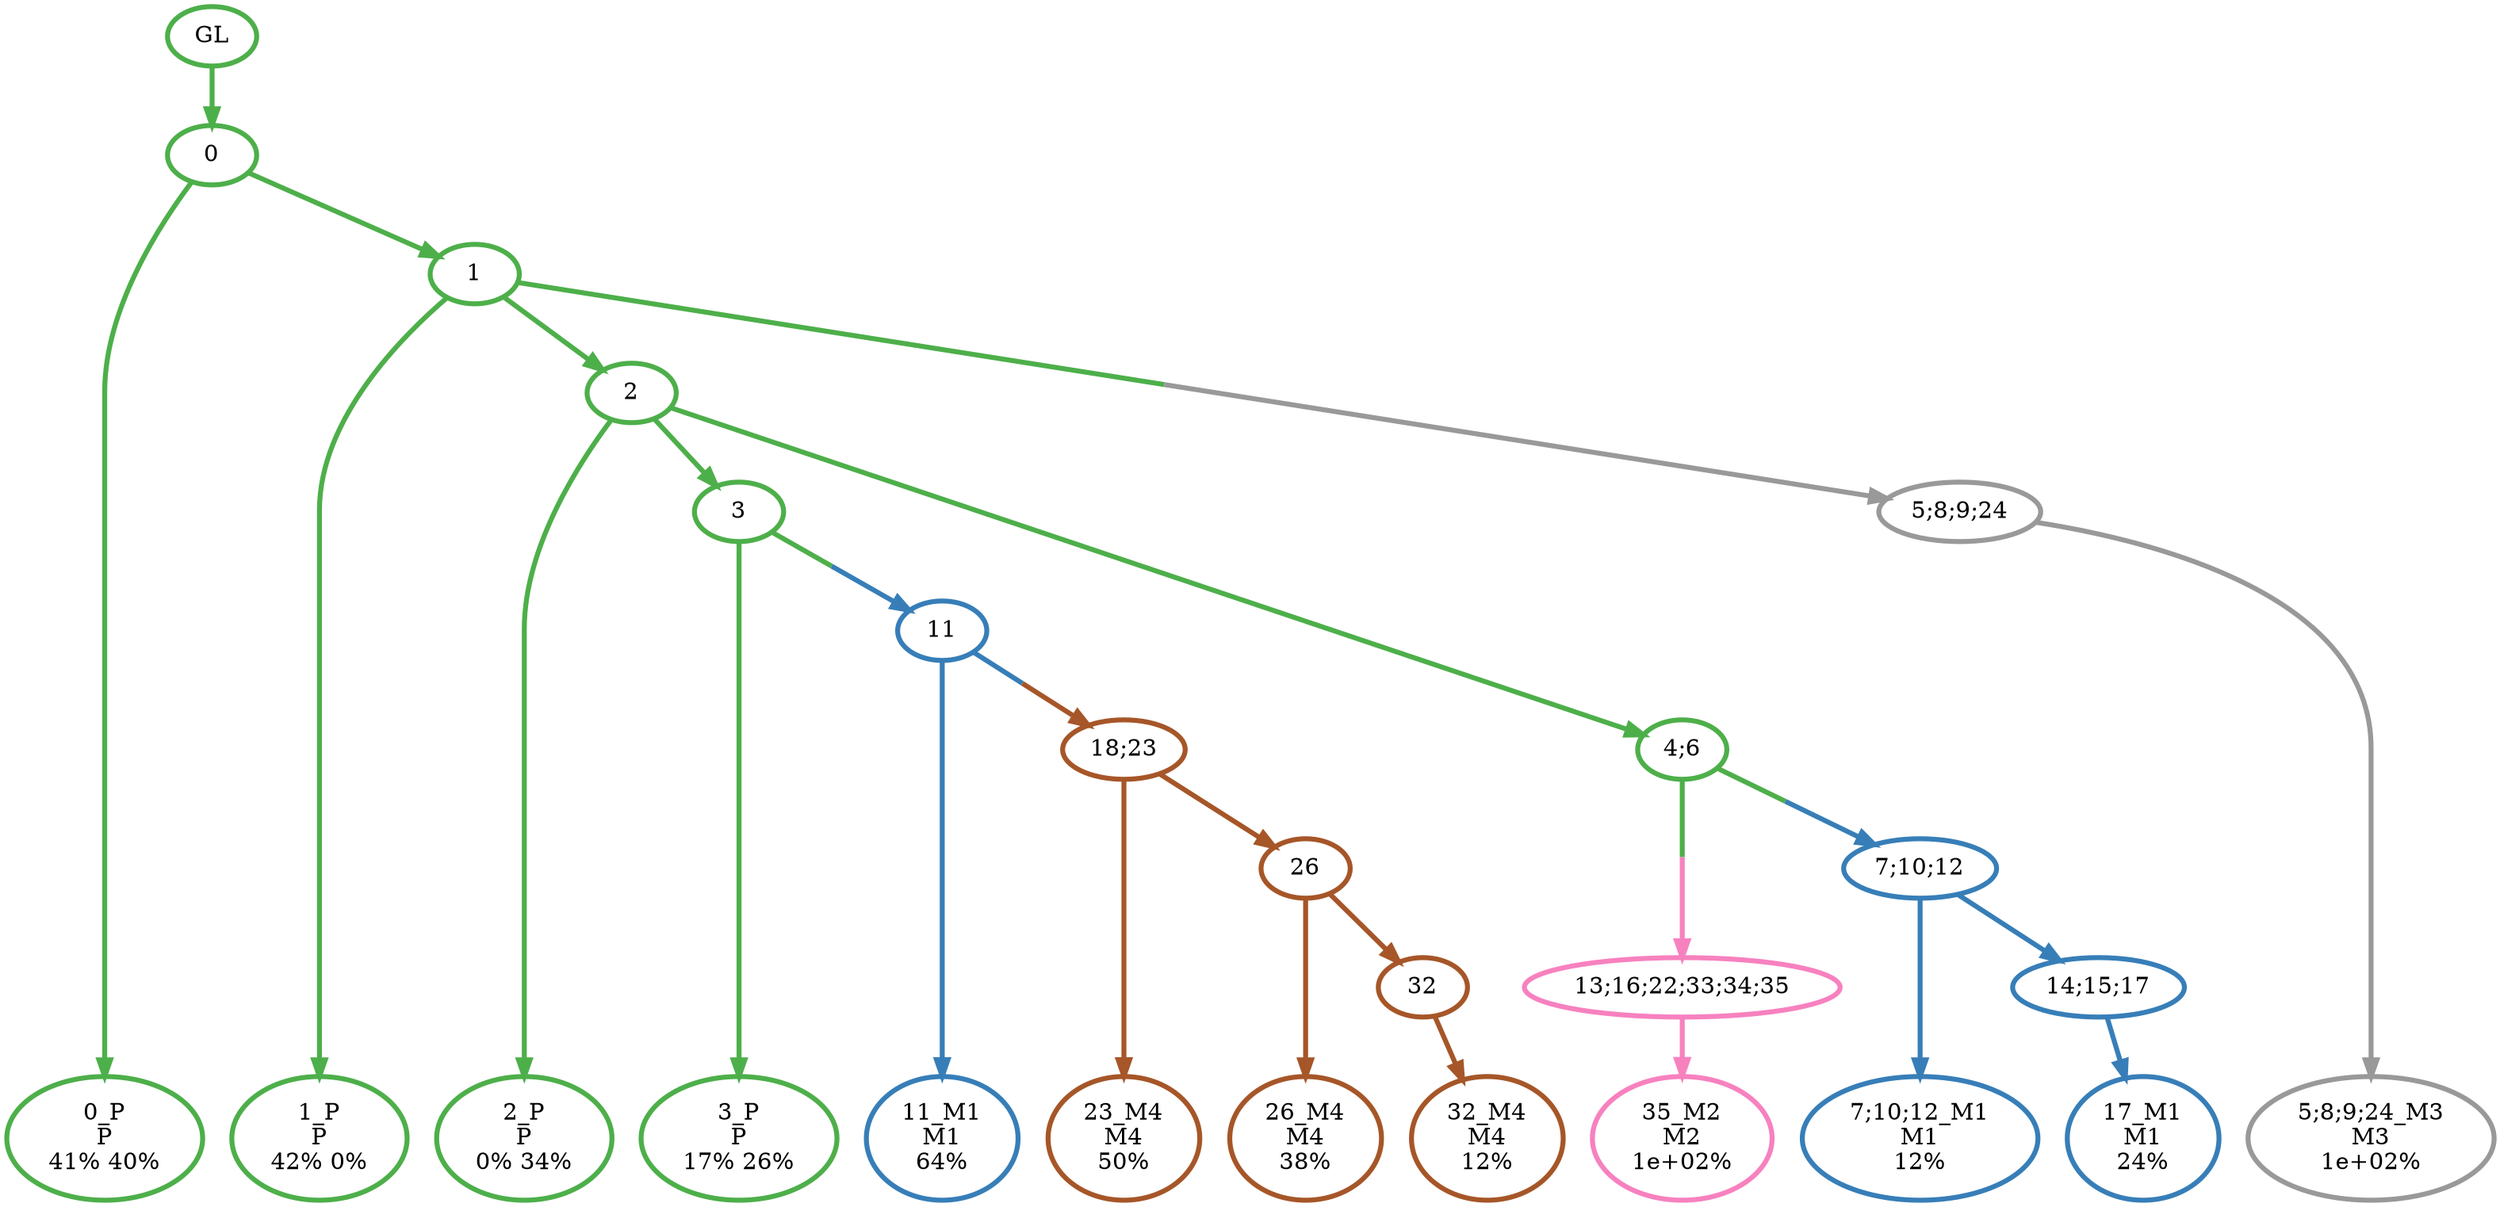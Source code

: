 digraph T {
	{
		rank=same
		23 [penwidth=3,colorscheme=set19,color=3,label="0_P\nP\n41% 40%"]
		21 [penwidth=3,colorscheme=set19,color=3,label="1_P\nP\n42% 0%"]
		19 [penwidth=3,colorscheme=set19,color=3,label="2_P\nP\n0% 34%"]
		17 [penwidth=3,colorscheme=set19,color=3,label="3_P\nP\n17% 26%"]
		16 [penwidth=3,colorscheme=set19,color=2,label="11_M1\nM1\n64%"]
		14 [penwidth=3,colorscheme=set19,color=2,label="7;10;12_M1\nM1\n12%"]
		12 [penwidth=3,colorscheme=set19,color=2,label="17_M1\nM1\n24%"]
		11 [penwidth=3,colorscheme=set19,color=8,label="35_M2\nM2\n1e+02%"]
		10 [penwidth=3,colorscheme=set19,color=9,label="5;8;9;24_M3\nM3\n1e+02%"]
		9 [penwidth=3,colorscheme=set19,color=7,label="23_M4\nM4\n50%"]
		7 [penwidth=3,colorscheme=set19,color=7,label="26_M4\nM4\n38%"]
		5 [penwidth=3,colorscheme=set19,color=7,label="32_M4\nM4\n12%"]
	}
	25 [penwidth=3,colorscheme=set19,color=3,label="GL"]
	24 [penwidth=3,colorscheme=set19,color=3,label="0"]
	22 [penwidth=3,colorscheme=set19,color=3,label="1"]
	20 [penwidth=3,colorscheme=set19,color=3,label="2"]
	18 [penwidth=3,colorscheme=set19,color=3,label="3"]
	15 [penwidth=3,colorscheme=set19,color=3,label="4;6"]
	13 [penwidth=3,colorscheme=set19,color=2,label="14;15;17"]
	8 [penwidth=3,colorscheme=set19,color=7,label="26"]
	6 [penwidth=3,colorscheme=set19,color=7,label="32"]
	4 [penwidth=3,colorscheme=set19,color=7,label="18;23"]
	3 [penwidth=3,colorscheme=set19,color=8,label="13;16;22;33;34;35"]
	2 [penwidth=3,colorscheme=set19,color=9,label="5;8;9;24"]
	1 [penwidth=3,colorscheme=set19,color=2,label="7;10;12"]
	0 [penwidth=3,colorscheme=set19,color=2,label="11"]
	25 -> 24 [penwidth=3,colorscheme=set19,color=3]
	24 -> 23 [penwidth=3,colorscheme=set19,color=3]
	24 -> 22 [penwidth=3,colorscheme=set19,color=3]
	22 -> 21 [penwidth=3,colorscheme=set19,color=3]
	22 -> 20 [penwidth=3,colorscheme=set19,color=3]
	22 -> 2 [penwidth=3,colorscheme=set19,color="3;0.5:9"]
	20 -> 19 [penwidth=3,colorscheme=set19,color=3]
	20 -> 18 [penwidth=3,colorscheme=set19,color=3]
	20 -> 15 [penwidth=3,colorscheme=set19,color=3]
	18 -> 17 [penwidth=3,colorscheme=set19,color=3]
	18 -> 0 [penwidth=3,colorscheme=set19,color="3;0.5:2"]
	15 -> 3 [penwidth=3,colorscheme=set19,color="3;0.5:8"]
	15 -> 1 [penwidth=3,colorscheme=set19,color="3;0.5:2"]
	13 -> 12 [penwidth=3,colorscheme=set19,color=2]
	8 -> 7 [penwidth=3,colorscheme=set19,color=7]
	8 -> 6 [penwidth=3,colorscheme=set19,color=7]
	6 -> 5 [penwidth=3,colorscheme=set19,color=7]
	4 -> 9 [penwidth=3,colorscheme=set19,color=7]
	4 -> 8 [penwidth=3,colorscheme=set19,color=7]
	3 -> 11 [penwidth=3,colorscheme=set19,color=8]
	2 -> 10 [penwidth=3,colorscheme=set19,color=9]
	1 -> 14 [penwidth=3,colorscheme=set19,color=2]
	1 -> 13 [penwidth=3,colorscheme=set19,color=2]
	0 -> 16 [penwidth=3,colorscheme=set19,color=2]
	0 -> 4 [penwidth=3,colorscheme=set19,color="2;0.5:7"]
}
